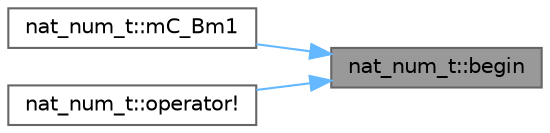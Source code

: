 digraph "nat_num_t::begin"
{
 // INTERACTIVE_SVG=YES
 // LATEX_PDF_SIZE
  bgcolor="transparent";
  edge [fontname=Helvetica,fontsize=10,labelfontname=Helvetica,labelfontsize=10];
  node [fontname=Helvetica,fontsize=10,shape=box,height=0.2,width=0.4];
  rankdir="RL";
  Node1 [label="nat_num_t::begin",height=0.2,width=0.4,color="gray40", fillcolor="grey60", style="filled", fontcolor="black",tooltip=" "];
  Node1 -> Node2 [dir="back",color="steelblue1",style="solid"];
  Node2 [label="nat_num_t::mC_Bm1",height=0.2,width=0.4,color="grey40", fillcolor="white", style="filled",URL="$classnat__num__t.html#ac276fad3a3947175a55b2b9e990ae231",tooltip=" "];
  Node1 -> Node3 [dir="back",color="steelblue1",style="solid"];
  Node3 [label="nat_num_t::operator!",height=0.2,width=0.4,color="grey40", fillcolor="white", style="filled",URL="$classnat__num__t.html#a2a5a33dec1079928b211d2dc47e6d85f",tooltip=" "];
}
